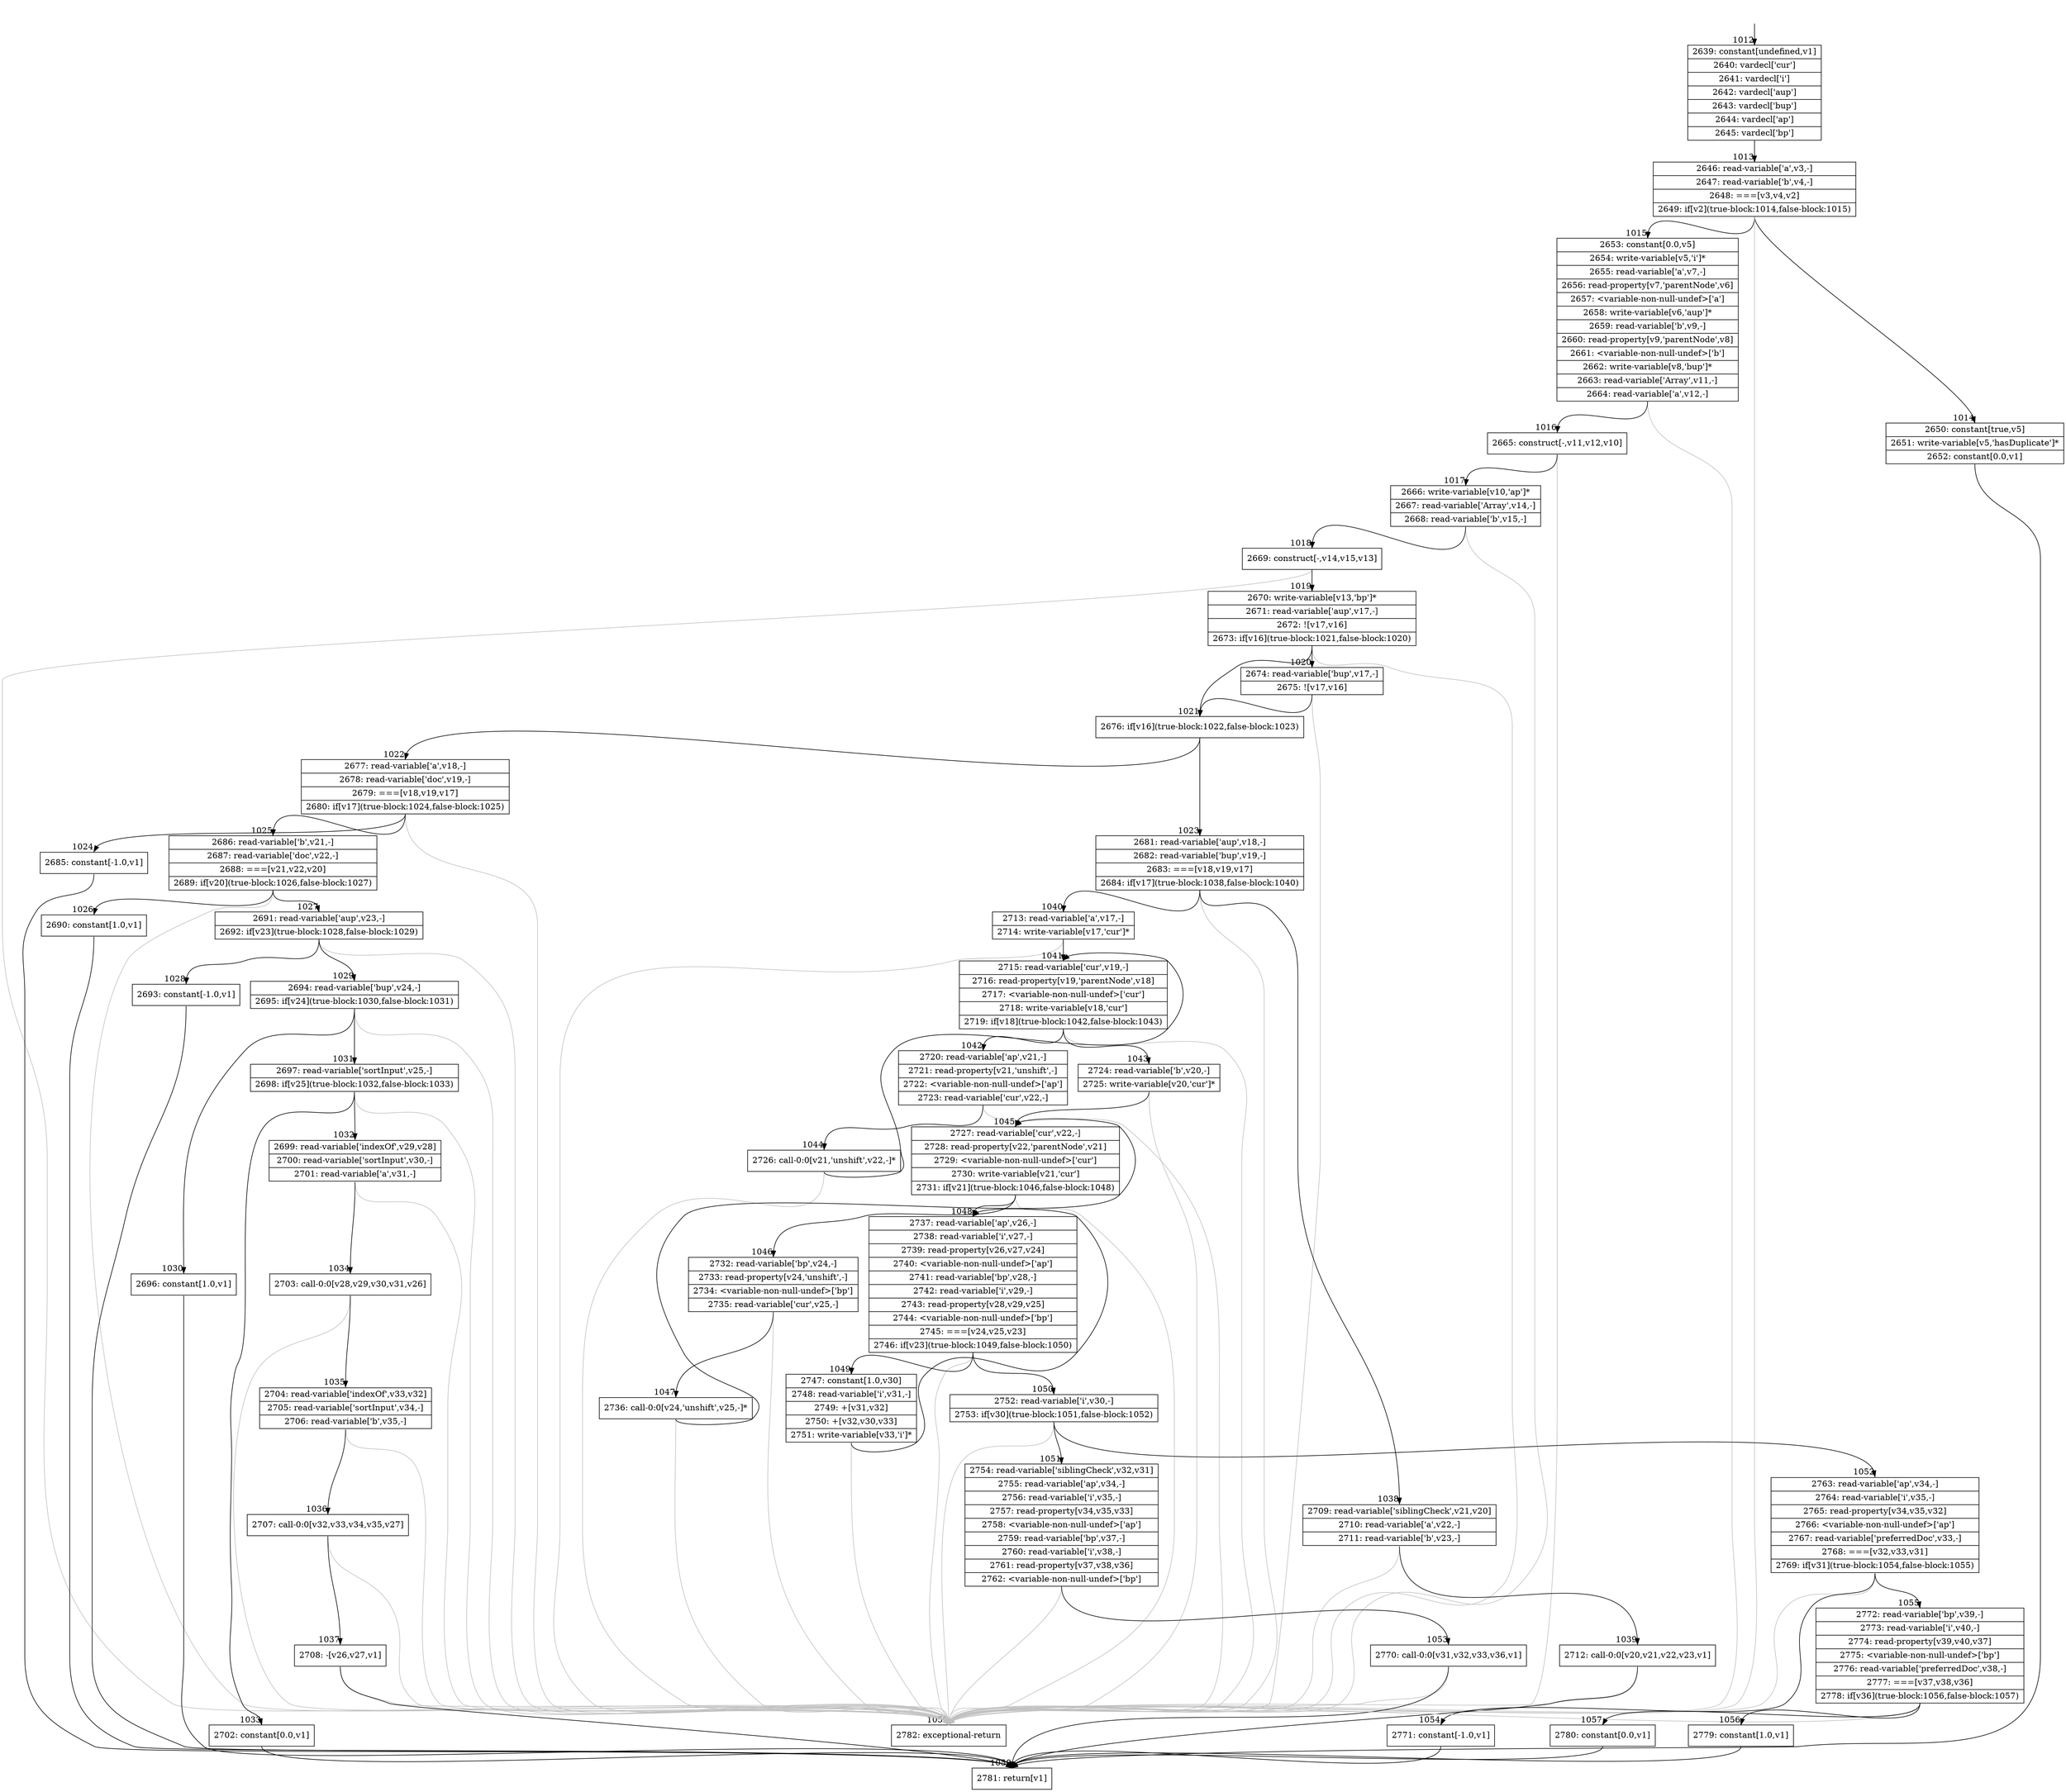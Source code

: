 digraph {
rankdir="TD"
BB_entry84[shape=none,label=""];
BB_entry84 -> BB1012 [tailport=s, headport=n, headlabel="    1012"]
BB1012 [shape=record label="{2639: constant[undefined,v1]|2640: vardecl['cur']|2641: vardecl['i']|2642: vardecl['aup']|2643: vardecl['bup']|2644: vardecl['ap']|2645: vardecl['bp']}" ] 
BB1012 -> BB1013 [tailport=s, headport=n, headlabel="      1013"]
BB1013 [shape=record label="{2646: read-variable['a',v3,-]|2647: read-variable['b',v4,-]|2648: ===[v3,v4,v2]|2649: if[v2](true-block:1014,false-block:1015)}" ] 
BB1013 -> BB1014 [tailport=s, headport=n, headlabel="      1014"]
BB1013 -> BB1015 [tailport=s, headport=n, headlabel="      1015"]
BB1013 -> BB1059 [tailport=s, headport=n, color=gray, headlabel="      1059"]
BB1014 [shape=record label="{2650: constant[true,v5]|2651: write-variable[v5,'hasDuplicate']*|2652: constant[0.0,v1]}" ] 
BB1014 -> BB1058 [tailport=s, headport=n, headlabel="      1058"]
BB1015 [shape=record label="{2653: constant[0.0,v5]|2654: write-variable[v5,'i']*|2655: read-variable['a',v7,-]|2656: read-property[v7,'parentNode',v6]|2657: \<variable-non-null-undef\>['a']|2658: write-variable[v6,'aup']*|2659: read-variable['b',v9,-]|2660: read-property[v9,'parentNode',v8]|2661: \<variable-non-null-undef\>['b']|2662: write-variable[v8,'bup']*|2663: read-variable['Array',v11,-]|2664: read-variable['a',v12,-]}" ] 
BB1015 -> BB1016 [tailport=s, headport=n, headlabel="      1016"]
BB1015 -> BB1059 [tailport=s, headport=n, color=gray]
BB1016 [shape=record label="{2665: construct[-,v11,v12,v10]}" ] 
BB1016 -> BB1017 [tailport=s, headport=n, headlabel="      1017"]
BB1016 -> BB1059 [tailport=s, headport=n, color=gray]
BB1017 [shape=record label="{2666: write-variable[v10,'ap']*|2667: read-variable['Array',v14,-]|2668: read-variable['b',v15,-]}" ] 
BB1017 -> BB1018 [tailport=s, headport=n, headlabel="      1018"]
BB1017 -> BB1059 [tailport=s, headport=n, color=gray]
BB1018 [shape=record label="{2669: construct[-,v14,v15,v13]}" ] 
BB1018 -> BB1019 [tailport=s, headport=n, headlabel="      1019"]
BB1018 -> BB1059 [tailport=s, headport=n, color=gray]
BB1019 [shape=record label="{2670: write-variable[v13,'bp']*|2671: read-variable['aup',v17,-]|2672: ![v17,v16]|2673: if[v16](true-block:1021,false-block:1020)}" ] 
BB1019 -> BB1021 [tailport=s, headport=n, headlabel="      1021"]
BB1019 -> BB1020 [tailport=s, headport=n, headlabel="      1020"]
BB1019 -> BB1059 [tailport=s, headport=n, color=gray]
BB1020 [shape=record label="{2674: read-variable['bup',v17,-]|2675: ![v17,v16]}" ] 
BB1020 -> BB1021 [tailport=s, headport=n]
BB1020 -> BB1059 [tailport=s, headport=n, color=gray]
BB1021 [shape=record label="{2676: if[v16](true-block:1022,false-block:1023)}" ] 
BB1021 -> BB1022 [tailport=s, headport=n, headlabel="      1022"]
BB1021 -> BB1023 [tailport=s, headport=n, headlabel="      1023"]
BB1022 [shape=record label="{2677: read-variable['a',v18,-]|2678: read-variable['doc',v19,-]|2679: ===[v18,v19,v17]|2680: if[v17](true-block:1024,false-block:1025)}" ] 
BB1022 -> BB1024 [tailport=s, headport=n, headlabel="      1024"]
BB1022 -> BB1025 [tailport=s, headport=n, headlabel="      1025"]
BB1022 -> BB1059 [tailport=s, headport=n, color=gray]
BB1023 [shape=record label="{2681: read-variable['aup',v18,-]|2682: read-variable['bup',v19,-]|2683: ===[v18,v19,v17]|2684: if[v17](true-block:1038,false-block:1040)}" ] 
BB1023 -> BB1038 [tailport=s, headport=n, headlabel="      1038"]
BB1023 -> BB1040 [tailport=s, headport=n, headlabel="      1040"]
BB1023 -> BB1059 [tailport=s, headport=n, color=gray]
BB1024 [shape=record label="{2685: constant[-1.0,v1]}" ] 
BB1024 -> BB1058 [tailport=s, headport=n]
BB1025 [shape=record label="{2686: read-variable['b',v21,-]|2687: read-variable['doc',v22,-]|2688: ===[v21,v22,v20]|2689: if[v20](true-block:1026,false-block:1027)}" ] 
BB1025 -> BB1026 [tailport=s, headport=n, headlabel="      1026"]
BB1025 -> BB1027 [tailport=s, headport=n, headlabel="      1027"]
BB1025 -> BB1059 [tailport=s, headport=n, color=gray]
BB1026 [shape=record label="{2690: constant[1.0,v1]}" ] 
BB1026 -> BB1058 [tailport=s, headport=n]
BB1027 [shape=record label="{2691: read-variable['aup',v23,-]|2692: if[v23](true-block:1028,false-block:1029)}" ] 
BB1027 -> BB1028 [tailport=s, headport=n, headlabel="      1028"]
BB1027 -> BB1029 [tailport=s, headport=n, headlabel="      1029"]
BB1027 -> BB1059 [tailport=s, headport=n, color=gray]
BB1028 [shape=record label="{2693: constant[-1.0,v1]}" ] 
BB1028 -> BB1058 [tailport=s, headport=n]
BB1029 [shape=record label="{2694: read-variable['bup',v24,-]|2695: if[v24](true-block:1030,false-block:1031)}" ] 
BB1029 -> BB1030 [tailport=s, headport=n, headlabel="      1030"]
BB1029 -> BB1031 [tailport=s, headport=n, headlabel="      1031"]
BB1029 -> BB1059 [tailport=s, headport=n, color=gray]
BB1030 [shape=record label="{2696: constant[1.0,v1]}" ] 
BB1030 -> BB1058 [tailport=s, headport=n]
BB1031 [shape=record label="{2697: read-variable['sortInput',v25,-]|2698: if[v25](true-block:1032,false-block:1033)}" ] 
BB1031 -> BB1032 [tailport=s, headport=n, headlabel="      1032"]
BB1031 -> BB1033 [tailport=s, headport=n, headlabel="      1033"]
BB1031 -> BB1059 [tailport=s, headport=n, color=gray]
BB1032 [shape=record label="{2699: read-variable['indexOf',v29,v28]|2700: read-variable['sortInput',v30,-]|2701: read-variable['a',v31,-]}" ] 
BB1032 -> BB1034 [tailport=s, headport=n, headlabel="      1034"]
BB1032 -> BB1059 [tailport=s, headport=n, color=gray]
BB1033 [shape=record label="{2702: constant[0.0,v1]}" ] 
BB1033 -> BB1058 [tailport=s, headport=n]
BB1034 [shape=record label="{2703: call-0:0[v28,v29,v30,v31,v26]}" ] 
BB1034 -> BB1035 [tailport=s, headport=n, headlabel="      1035"]
BB1034 -> BB1059 [tailport=s, headport=n, color=gray]
BB1035 [shape=record label="{2704: read-variable['indexOf',v33,v32]|2705: read-variable['sortInput',v34,-]|2706: read-variable['b',v35,-]}" ] 
BB1035 -> BB1036 [tailport=s, headport=n, headlabel="      1036"]
BB1035 -> BB1059 [tailport=s, headport=n, color=gray]
BB1036 [shape=record label="{2707: call-0:0[v32,v33,v34,v35,v27]}" ] 
BB1036 -> BB1037 [tailport=s, headport=n, headlabel="      1037"]
BB1036 -> BB1059 [tailport=s, headport=n, color=gray]
BB1037 [shape=record label="{2708: -[v26,v27,v1]}" ] 
BB1037 -> BB1058 [tailport=s, headport=n]
BB1037 -> BB1059 [tailport=s, headport=n, color=gray]
BB1038 [shape=record label="{2709: read-variable['siblingCheck',v21,v20]|2710: read-variable['a',v22,-]|2711: read-variable['b',v23,-]}" ] 
BB1038 -> BB1039 [tailport=s, headport=n, headlabel="      1039"]
BB1038 -> BB1059 [tailport=s, headport=n, color=gray]
BB1039 [shape=record label="{2712: call-0:0[v20,v21,v22,v23,v1]}" ] 
BB1039 -> BB1058 [tailport=s, headport=n]
BB1039 -> BB1059 [tailport=s, headport=n, color=gray]
BB1040 [shape=record label="{2713: read-variable['a',v17,-]|2714: write-variable[v17,'cur']*}" ] 
BB1040 -> BB1041 [tailport=s, headport=n, headlabel="      1041"]
BB1040 -> BB1059 [tailport=s, headport=n, color=gray]
BB1041 [shape=record label="{2715: read-variable['cur',v19,-]|2716: read-property[v19,'parentNode',v18]|2717: \<variable-non-null-undef\>['cur']|2718: write-variable[v18,'cur']|2719: if[v18](true-block:1042,false-block:1043)}" ] 
BB1041 -> BB1042 [tailport=s, headport=n, headlabel="      1042"]
BB1041 -> BB1043 [tailport=s, headport=n, headlabel="      1043"]
BB1041 -> BB1059 [tailport=s, headport=n, color=gray]
BB1042 [shape=record label="{2720: read-variable['ap',v21,-]|2721: read-property[v21,'unshift',-]|2722: \<variable-non-null-undef\>['ap']|2723: read-variable['cur',v22,-]}" ] 
BB1042 -> BB1044 [tailport=s, headport=n, headlabel="      1044"]
BB1042 -> BB1059 [tailport=s, headport=n, color=gray]
BB1043 [shape=record label="{2724: read-variable['b',v20,-]|2725: write-variable[v20,'cur']*}" ] 
BB1043 -> BB1045 [tailport=s, headport=n, headlabel="      1045"]
BB1043 -> BB1059 [tailport=s, headport=n, color=gray]
BB1044 [shape=record label="{2726: call-0:0[v21,'unshift',v22,-]*}" ] 
BB1044 -> BB1041 [tailport=s, headport=n]
BB1044 -> BB1059 [tailport=s, headport=n, color=gray]
BB1045 [shape=record label="{2727: read-variable['cur',v22,-]|2728: read-property[v22,'parentNode',v21]|2729: \<variable-non-null-undef\>['cur']|2730: write-variable[v21,'cur']|2731: if[v21](true-block:1046,false-block:1048)}" ] 
BB1045 -> BB1046 [tailport=s, headport=n, headlabel="      1046"]
BB1045 -> BB1048 [tailport=s, headport=n, headlabel="      1048"]
BB1045 -> BB1059 [tailport=s, headport=n, color=gray]
BB1046 [shape=record label="{2732: read-variable['bp',v24,-]|2733: read-property[v24,'unshift',-]|2734: \<variable-non-null-undef\>['bp']|2735: read-variable['cur',v25,-]}" ] 
BB1046 -> BB1047 [tailport=s, headport=n, headlabel="      1047"]
BB1046 -> BB1059 [tailport=s, headport=n, color=gray]
BB1047 [shape=record label="{2736: call-0:0[v24,'unshift',v25,-]*}" ] 
BB1047 -> BB1045 [tailport=s, headport=n]
BB1047 -> BB1059 [tailport=s, headport=n, color=gray]
BB1048 [shape=record label="{2737: read-variable['ap',v26,-]|2738: read-variable['i',v27,-]|2739: read-property[v26,v27,v24]|2740: \<variable-non-null-undef\>['ap']|2741: read-variable['bp',v28,-]|2742: read-variable['i',v29,-]|2743: read-property[v28,v29,v25]|2744: \<variable-non-null-undef\>['bp']|2745: ===[v24,v25,v23]|2746: if[v23](true-block:1049,false-block:1050)}" ] 
BB1048 -> BB1049 [tailport=s, headport=n, headlabel="      1049"]
BB1048 -> BB1050 [tailport=s, headport=n, headlabel="      1050"]
BB1048 -> BB1059 [tailport=s, headport=n, color=gray]
BB1049 [shape=record label="{2747: constant[1.0,v30]|2748: read-variable['i',v31,-]|2749: +[v31,v32]|2750: +[v32,v30,v33]|2751: write-variable[v33,'i']*}" ] 
BB1049 -> BB1048 [tailport=s, headport=n]
BB1049 -> BB1059 [tailport=s, headport=n, color=gray]
BB1050 [shape=record label="{2752: read-variable['i',v30,-]|2753: if[v30](true-block:1051,false-block:1052)}" ] 
BB1050 -> BB1051 [tailport=s, headport=n, headlabel="      1051"]
BB1050 -> BB1052 [tailport=s, headport=n, headlabel="      1052"]
BB1050 -> BB1059 [tailport=s, headport=n, color=gray]
BB1051 [shape=record label="{2754: read-variable['siblingCheck',v32,v31]|2755: read-variable['ap',v34,-]|2756: read-variable['i',v35,-]|2757: read-property[v34,v35,v33]|2758: \<variable-non-null-undef\>['ap']|2759: read-variable['bp',v37,-]|2760: read-variable['i',v38,-]|2761: read-property[v37,v38,v36]|2762: \<variable-non-null-undef\>['bp']}" ] 
BB1051 -> BB1053 [tailport=s, headport=n, headlabel="      1053"]
BB1051 -> BB1059 [tailport=s, headport=n, color=gray]
BB1052 [shape=record label="{2763: read-variable['ap',v34,-]|2764: read-variable['i',v35,-]|2765: read-property[v34,v35,v32]|2766: \<variable-non-null-undef\>['ap']|2767: read-variable['preferredDoc',v33,-]|2768: ===[v32,v33,v31]|2769: if[v31](true-block:1054,false-block:1055)}" ] 
BB1052 -> BB1054 [tailport=s, headport=n, headlabel="      1054"]
BB1052 -> BB1055 [tailport=s, headport=n, headlabel="      1055"]
BB1052 -> BB1059 [tailport=s, headport=n, color=gray]
BB1053 [shape=record label="{2770: call-0:0[v31,v32,v33,v36,v1]}" ] 
BB1053 -> BB1058 [tailport=s, headport=n]
BB1053 -> BB1059 [tailport=s, headport=n, color=gray]
BB1054 [shape=record label="{2771: constant[-1.0,v1]}" ] 
BB1054 -> BB1058 [tailport=s, headport=n]
BB1055 [shape=record label="{2772: read-variable['bp',v39,-]|2773: read-variable['i',v40,-]|2774: read-property[v39,v40,v37]|2775: \<variable-non-null-undef\>['bp']|2776: read-variable['preferredDoc',v38,-]|2777: ===[v37,v38,v36]|2778: if[v36](true-block:1056,false-block:1057)}" ] 
BB1055 -> BB1056 [tailport=s, headport=n, headlabel="      1056"]
BB1055 -> BB1057 [tailport=s, headport=n, headlabel="      1057"]
BB1055 -> BB1059 [tailport=s, headport=n, color=gray]
BB1056 [shape=record label="{2779: constant[1.0,v1]}" ] 
BB1056 -> BB1058 [tailport=s, headport=n]
BB1057 [shape=record label="{2780: constant[0.0,v1]}" ] 
BB1057 -> BB1058 [tailport=s, headport=n]
BB1058 [shape=record label="{2781: return[v1]}" ] 
BB1059 [shape=record label="{2782: exceptional-return}" ] 
}
